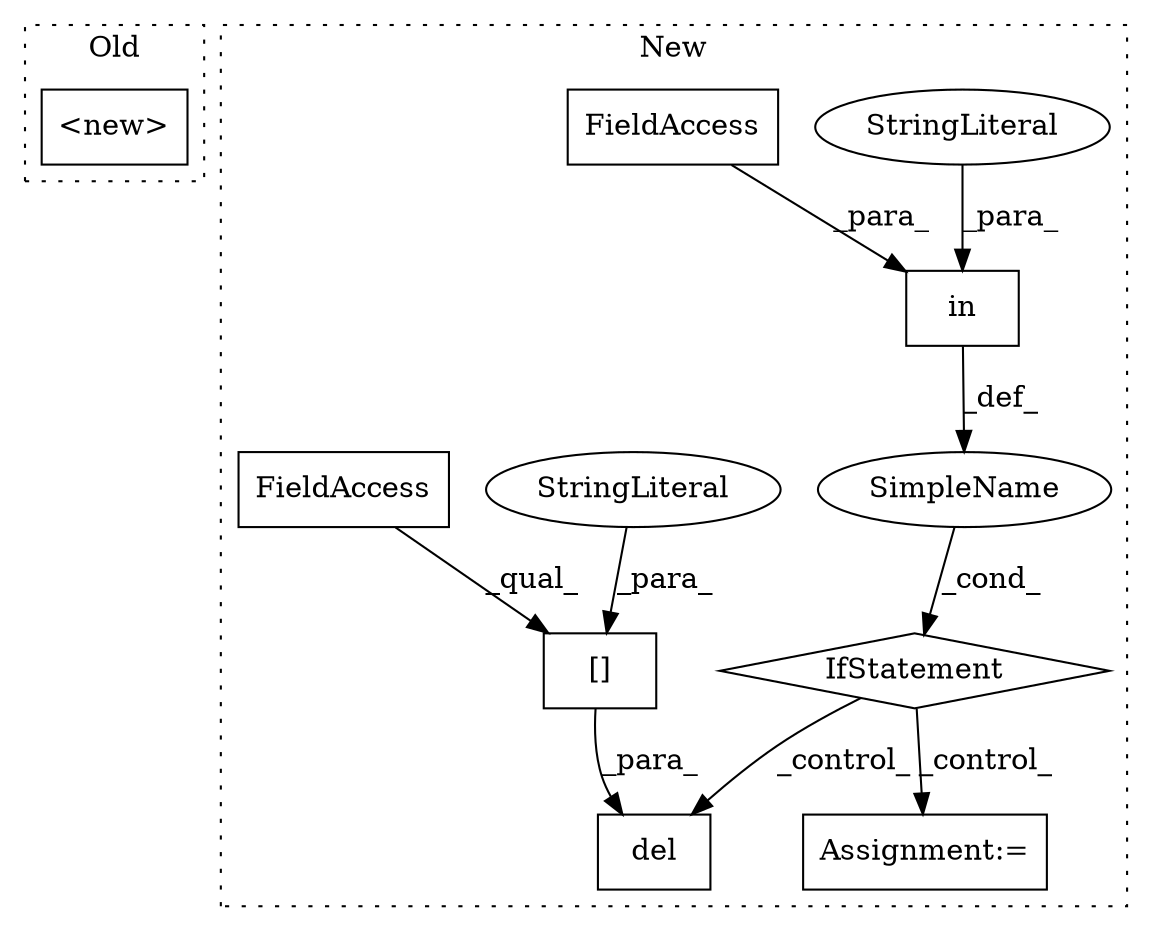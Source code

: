 digraph G {
subgraph cluster0 {
1 [label="<new>" a="46" s="588,615" l="6,2" shape="box"];
label = "Old";
style="dotted";
}
subgraph cluster1 {
2 [label="del" a="32" s="1043,1061" l="4,1" shape="box"];
3 [label="[]" a="2" s="1047,1060" l="7,1" shape="box"];
4 [label="in" a="105" s="990" l="16" shape="box"];
5 [label="StringLiteral" a="45" s="1054" l="6" shape="ellipse"];
6 [label="StringLiteral" a="45" s="990" l="6" shape="ellipse"];
7 [label="FieldAccess" a="22" s="1000" l="6" shape="box"];
8 [label="SimpleName" a="42" s="" l="" shape="ellipse"];
9 [label="IfStatement" a="25" s="982,1006" l="8,2" shape="diamond"];
10 [label="FieldAccess" a="22" s="1047" l="6" shape="box"];
11 [label="Assignment:=" a="7" s="1020" l="1" shape="box"];
label = "New";
style="dotted";
}
3 -> 2 [label="_para_"];
4 -> 8 [label="_def_"];
5 -> 3 [label="_para_"];
6 -> 4 [label="_para_"];
7 -> 4 [label="_para_"];
8 -> 9 [label="_cond_"];
9 -> 11 [label="_control_"];
9 -> 2 [label="_control_"];
10 -> 3 [label="_qual_"];
}